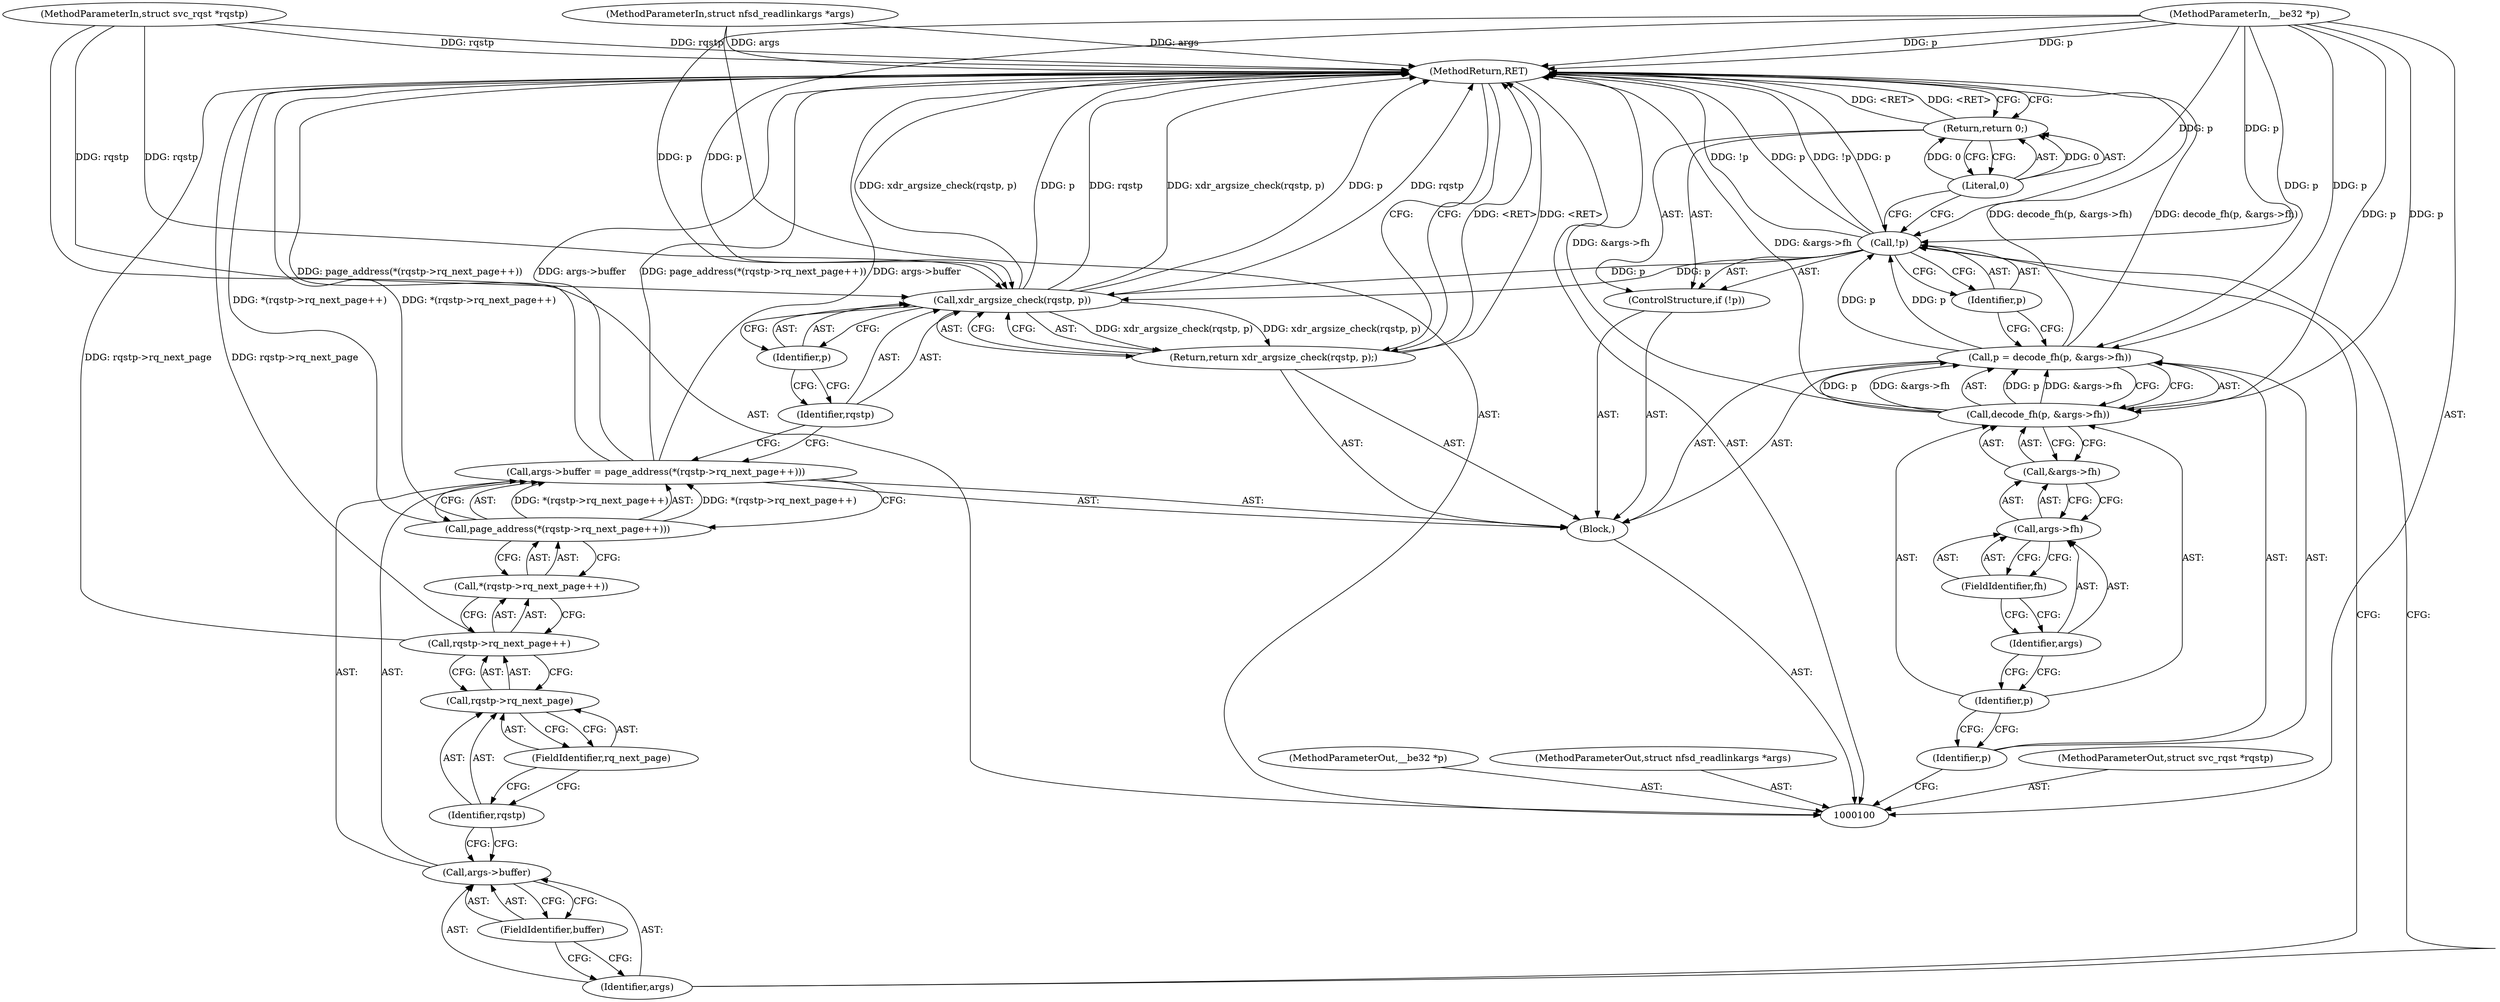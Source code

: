 digraph "1_linux_c70422f760c120480fee4de6c38804c72aa26bc1_17" {
"1000132" [label="(MethodReturn,RET)"];
"1000101" [label="(MethodParameterIn,struct svc_rqst *rqstp)"];
"1000179" [label="(MethodParameterOut,struct svc_rqst *rqstp)"];
"1000102" [label="(MethodParameterIn,__be32 *p)"];
"1000180" [label="(MethodParameterOut,__be32 *p)"];
"1000103" [label="(MethodParameterIn,struct nfsd_readlinkargs *args)"];
"1000181" [label="(MethodParameterOut,struct nfsd_readlinkargs *args)"];
"1000104" [label="(Block,)"];
"1000108" [label="(Identifier,p)"];
"1000109" [label="(Call,&args->fh)"];
"1000105" [label="(Call,p = decode_fh(p, &args->fh))"];
"1000106" [label="(Identifier,p)"];
"1000110" [label="(Call,args->fh)"];
"1000111" [label="(Identifier,args)"];
"1000112" [label="(FieldIdentifier,fh)"];
"1000107" [label="(Call,decode_fh(p, &args->fh))"];
"1000113" [label="(ControlStructure,if (!p))"];
"1000114" [label="(Call,!p)"];
"1000115" [label="(Identifier,p)"];
"1000117" [label="(Literal,0)"];
"1000116" [label="(Return,return 0;)"];
"1000122" [label="(Call,page_address(*(rqstp->rq_next_page++)))"];
"1000118" [label="(Call,args->buffer = page_address(*(rqstp->rq_next_page++)))"];
"1000119" [label="(Call,args->buffer)"];
"1000120" [label="(Identifier,args)"];
"1000123" [label="(Call,*(rqstp->rq_next_page++))"];
"1000124" [label="(Call,rqstp->rq_next_page++)"];
"1000125" [label="(Call,rqstp->rq_next_page)"];
"1000126" [label="(Identifier,rqstp)"];
"1000127" [label="(FieldIdentifier,rq_next_page)"];
"1000121" [label="(FieldIdentifier,buffer)"];
"1000128" [label="(Return,return xdr_argsize_check(rqstp, p);)"];
"1000130" [label="(Identifier,rqstp)"];
"1000131" [label="(Identifier,p)"];
"1000129" [label="(Call,xdr_argsize_check(rqstp, p))"];
"1000132" -> "1000100"  [label="AST: "];
"1000132" -> "1000116"  [label="CFG: "];
"1000132" -> "1000128"  [label="CFG: "];
"1000116" -> "1000132"  [label="DDG: <RET>"];
"1000129" -> "1000132"  [label="DDG: rqstp"];
"1000129" -> "1000132"  [label="DDG: xdr_argsize_check(rqstp, p)"];
"1000129" -> "1000132"  [label="DDG: p"];
"1000124" -> "1000132"  [label="DDG: rqstp->rq_next_page"];
"1000105" -> "1000132"  [label="DDG: decode_fh(p, &args->fh)"];
"1000114" -> "1000132"  [label="DDG: !p"];
"1000114" -> "1000132"  [label="DDG: p"];
"1000122" -> "1000132"  [label="DDG: *(rqstp->rq_next_page++)"];
"1000102" -> "1000132"  [label="DDG: p"];
"1000101" -> "1000132"  [label="DDG: rqstp"];
"1000118" -> "1000132"  [label="DDG: page_address(*(rqstp->rq_next_page++))"];
"1000118" -> "1000132"  [label="DDG: args->buffer"];
"1000107" -> "1000132"  [label="DDG: &args->fh"];
"1000103" -> "1000132"  [label="DDG: args"];
"1000128" -> "1000132"  [label="DDG: <RET>"];
"1000101" -> "1000100"  [label="AST: "];
"1000101" -> "1000132"  [label="DDG: rqstp"];
"1000101" -> "1000129"  [label="DDG: rqstp"];
"1000179" -> "1000100"  [label="AST: "];
"1000102" -> "1000100"  [label="AST: "];
"1000102" -> "1000132"  [label="DDG: p"];
"1000102" -> "1000105"  [label="DDG: p"];
"1000102" -> "1000107"  [label="DDG: p"];
"1000102" -> "1000114"  [label="DDG: p"];
"1000102" -> "1000129"  [label="DDG: p"];
"1000180" -> "1000100"  [label="AST: "];
"1000103" -> "1000100"  [label="AST: "];
"1000103" -> "1000132"  [label="DDG: args"];
"1000181" -> "1000100"  [label="AST: "];
"1000104" -> "1000100"  [label="AST: "];
"1000105" -> "1000104"  [label="AST: "];
"1000113" -> "1000104"  [label="AST: "];
"1000118" -> "1000104"  [label="AST: "];
"1000128" -> "1000104"  [label="AST: "];
"1000108" -> "1000107"  [label="AST: "];
"1000108" -> "1000106"  [label="CFG: "];
"1000111" -> "1000108"  [label="CFG: "];
"1000109" -> "1000107"  [label="AST: "];
"1000109" -> "1000110"  [label="CFG: "];
"1000110" -> "1000109"  [label="AST: "];
"1000107" -> "1000109"  [label="CFG: "];
"1000105" -> "1000104"  [label="AST: "];
"1000105" -> "1000107"  [label="CFG: "];
"1000106" -> "1000105"  [label="AST: "];
"1000107" -> "1000105"  [label="AST: "];
"1000115" -> "1000105"  [label="CFG: "];
"1000105" -> "1000132"  [label="DDG: decode_fh(p, &args->fh)"];
"1000107" -> "1000105"  [label="DDG: p"];
"1000107" -> "1000105"  [label="DDG: &args->fh"];
"1000102" -> "1000105"  [label="DDG: p"];
"1000105" -> "1000114"  [label="DDG: p"];
"1000106" -> "1000105"  [label="AST: "];
"1000106" -> "1000100"  [label="CFG: "];
"1000108" -> "1000106"  [label="CFG: "];
"1000110" -> "1000109"  [label="AST: "];
"1000110" -> "1000112"  [label="CFG: "];
"1000111" -> "1000110"  [label="AST: "];
"1000112" -> "1000110"  [label="AST: "];
"1000109" -> "1000110"  [label="CFG: "];
"1000111" -> "1000110"  [label="AST: "];
"1000111" -> "1000108"  [label="CFG: "];
"1000112" -> "1000111"  [label="CFG: "];
"1000112" -> "1000110"  [label="AST: "];
"1000112" -> "1000111"  [label="CFG: "];
"1000110" -> "1000112"  [label="CFG: "];
"1000107" -> "1000105"  [label="AST: "];
"1000107" -> "1000109"  [label="CFG: "];
"1000108" -> "1000107"  [label="AST: "];
"1000109" -> "1000107"  [label="AST: "];
"1000105" -> "1000107"  [label="CFG: "];
"1000107" -> "1000132"  [label="DDG: &args->fh"];
"1000107" -> "1000105"  [label="DDG: p"];
"1000107" -> "1000105"  [label="DDG: &args->fh"];
"1000102" -> "1000107"  [label="DDG: p"];
"1000113" -> "1000104"  [label="AST: "];
"1000114" -> "1000113"  [label="AST: "];
"1000116" -> "1000113"  [label="AST: "];
"1000114" -> "1000113"  [label="AST: "];
"1000114" -> "1000115"  [label="CFG: "];
"1000115" -> "1000114"  [label="AST: "];
"1000117" -> "1000114"  [label="CFG: "];
"1000120" -> "1000114"  [label="CFG: "];
"1000114" -> "1000132"  [label="DDG: !p"];
"1000114" -> "1000132"  [label="DDG: p"];
"1000105" -> "1000114"  [label="DDG: p"];
"1000102" -> "1000114"  [label="DDG: p"];
"1000114" -> "1000129"  [label="DDG: p"];
"1000115" -> "1000114"  [label="AST: "];
"1000115" -> "1000105"  [label="CFG: "];
"1000114" -> "1000115"  [label="CFG: "];
"1000117" -> "1000116"  [label="AST: "];
"1000117" -> "1000114"  [label="CFG: "];
"1000116" -> "1000117"  [label="CFG: "];
"1000117" -> "1000116"  [label="DDG: 0"];
"1000116" -> "1000113"  [label="AST: "];
"1000116" -> "1000117"  [label="CFG: "];
"1000117" -> "1000116"  [label="AST: "];
"1000132" -> "1000116"  [label="CFG: "];
"1000116" -> "1000132"  [label="DDG: <RET>"];
"1000117" -> "1000116"  [label="DDG: 0"];
"1000122" -> "1000118"  [label="AST: "];
"1000122" -> "1000123"  [label="CFG: "];
"1000123" -> "1000122"  [label="AST: "];
"1000118" -> "1000122"  [label="CFG: "];
"1000122" -> "1000132"  [label="DDG: *(rqstp->rq_next_page++)"];
"1000122" -> "1000118"  [label="DDG: *(rqstp->rq_next_page++)"];
"1000118" -> "1000104"  [label="AST: "];
"1000118" -> "1000122"  [label="CFG: "];
"1000119" -> "1000118"  [label="AST: "];
"1000122" -> "1000118"  [label="AST: "];
"1000130" -> "1000118"  [label="CFG: "];
"1000118" -> "1000132"  [label="DDG: page_address(*(rqstp->rq_next_page++))"];
"1000118" -> "1000132"  [label="DDG: args->buffer"];
"1000122" -> "1000118"  [label="DDG: *(rqstp->rq_next_page++)"];
"1000119" -> "1000118"  [label="AST: "];
"1000119" -> "1000121"  [label="CFG: "];
"1000120" -> "1000119"  [label="AST: "];
"1000121" -> "1000119"  [label="AST: "];
"1000126" -> "1000119"  [label="CFG: "];
"1000120" -> "1000119"  [label="AST: "];
"1000120" -> "1000114"  [label="CFG: "];
"1000121" -> "1000120"  [label="CFG: "];
"1000123" -> "1000122"  [label="AST: "];
"1000123" -> "1000124"  [label="CFG: "];
"1000124" -> "1000123"  [label="AST: "];
"1000122" -> "1000123"  [label="CFG: "];
"1000124" -> "1000123"  [label="AST: "];
"1000124" -> "1000125"  [label="CFG: "];
"1000125" -> "1000124"  [label="AST: "];
"1000123" -> "1000124"  [label="CFG: "];
"1000124" -> "1000132"  [label="DDG: rqstp->rq_next_page"];
"1000125" -> "1000124"  [label="AST: "];
"1000125" -> "1000127"  [label="CFG: "];
"1000126" -> "1000125"  [label="AST: "];
"1000127" -> "1000125"  [label="AST: "];
"1000124" -> "1000125"  [label="CFG: "];
"1000126" -> "1000125"  [label="AST: "];
"1000126" -> "1000119"  [label="CFG: "];
"1000127" -> "1000126"  [label="CFG: "];
"1000127" -> "1000125"  [label="AST: "];
"1000127" -> "1000126"  [label="CFG: "];
"1000125" -> "1000127"  [label="CFG: "];
"1000121" -> "1000119"  [label="AST: "];
"1000121" -> "1000120"  [label="CFG: "];
"1000119" -> "1000121"  [label="CFG: "];
"1000128" -> "1000104"  [label="AST: "];
"1000128" -> "1000129"  [label="CFG: "];
"1000129" -> "1000128"  [label="AST: "];
"1000132" -> "1000128"  [label="CFG: "];
"1000128" -> "1000132"  [label="DDG: <RET>"];
"1000129" -> "1000128"  [label="DDG: xdr_argsize_check(rqstp, p)"];
"1000130" -> "1000129"  [label="AST: "];
"1000130" -> "1000118"  [label="CFG: "];
"1000131" -> "1000130"  [label="CFG: "];
"1000131" -> "1000129"  [label="AST: "];
"1000131" -> "1000130"  [label="CFG: "];
"1000129" -> "1000131"  [label="CFG: "];
"1000129" -> "1000128"  [label="AST: "];
"1000129" -> "1000131"  [label="CFG: "];
"1000130" -> "1000129"  [label="AST: "];
"1000131" -> "1000129"  [label="AST: "];
"1000128" -> "1000129"  [label="CFG: "];
"1000129" -> "1000132"  [label="DDG: rqstp"];
"1000129" -> "1000132"  [label="DDG: xdr_argsize_check(rqstp, p)"];
"1000129" -> "1000132"  [label="DDG: p"];
"1000129" -> "1000128"  [label="DDG: xdr_argsize_check(rqstp, p)"];
"1000101" -> "1000129"  [label="DDG: rqstp"];
"1000114" -> "1000129"  [label="DDG: p"];
"1000102" -> "1000129"  [label="DDG: p"];
}
